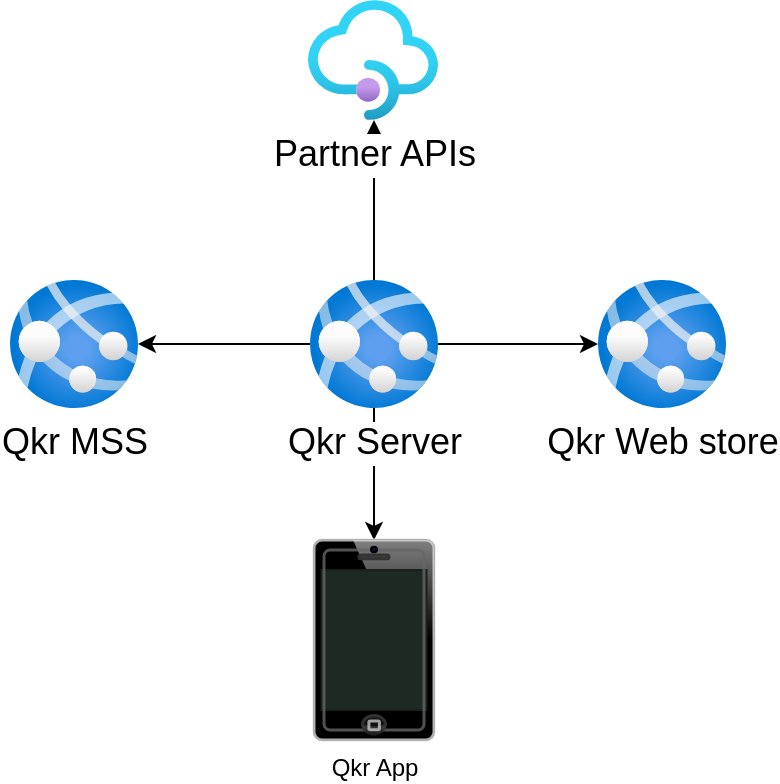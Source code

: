 <mxfile version="14.2.4" type="embed">
    <diagram id="RMJ4RdRLaqtbd9iv5jXD" name="Page-1">
        <mxGraphModel dx="806" dy="560" grid="1" gridSize="10" guides="1" tooltips="1" connect="1" arrows="1" fold="1" page="1" pageScale="1" pageWidth="850" pageHeight="1100" math="0" shadow="0">
            <root>
                <mxCell id="0"/>
                <mxCell id="1" parent="0"/>
                <mxCell id="4" value="" style="edgeStyle=orthogonalEdgeStyle;rounded=1;orthogonalLoop=1;jettySize=auto;html=1;jumpStyle=none;" edge="1" parent="1" source="2" target="3">
                    <mxGeometry relative="1" as="geometry"/>
                </mxCell>
                <mxCell id="6" value="" style="edgeStyle=orthogonalEdgeStyle;rounded=0;orthogonalLoop=1;jettySize=auto;html=1;" edge="1" parent="1" source="2" target="5">
                    <mxGeometry relative="1" as="geometry"/>
                </mxCell>
                <mxCell id="9" value="" style="edgeStyle=orthogonalEdgeStyle;rounded=1;jumpStyle=none;orthogonalLoop=1;jettySize=auto;html=1;" edge="1" parent="1" source="2">
                    <mxGeometry relative="1" as="geometry">
                        <mxPoint x="312" y="260" as="targetPoint"/>
                    </mxGeometry>
                </mxCell>
                <mxCell id="15" value="" style="edgeStyle=orthogonalEdgeStyle;rounded=1;jumpStyle=none;orthogonalLoop=1;jettySize=auto;html=1;" edge="1" parent="1" source="2" target="13">
                    <mxGeometry relative="1" as="geometry"/>
                </mxCell>
                <mxCell id="2" value="&lt;font style=&quot;font-size: 18px&quot;&gt;Qkr Server&lt;/font&gt;" style="aspect=fixed;html=1;points=[];align=center;image;fontSize=12;image=img/lib/azure2/app_services/App_Services.svg;" vertex="1" parent="1">
                    <mxGeometry x="280" y="340" width="64" height="64" as="geometry"/>
                </mxCell>
                <mxCell id="3" value="&lt;font style=&quot;font-size: 18px&quot;&gt;Qkr MSS&lt;/font&gt;" style="aspect=fixed;html=1;points=[];align=center;image;fontSize=12;image=img/lib/azure2/app_services/App_Services.svg;" vertex="1" parent="1">
                    <mxGeometry x="130" y="340" width="64" height="64" as="geometry"/>
                </mxCell>
                <mxCell id="5" value="&lt;font style=&quot;font-size: 18px&quot;&gt;Qkr Web store&lt;/font&gt;" style="aspect=fixed;html=1;points=[];align=center;image;fontSize=12;image=img/lib/azure2/app_services/App_Services.svg;" vertex="1" parent="1">
                    <mxGeometry x="424" y="340" width="64" height="64" as="geometry"/>
                </mxCell>
                <mxCell id="11" value="&lt;font style=&quot;font-size: 18px&quot;&gt;Partner APIs&lt;/font&gt;" style="aspect=fixed;html=1;points=[];align=center;image;fontSize=12;image=img/lib/azure2/app_services/API_Management_Services.svg;" vertex="1" parent="1">
                    <mxGeometry x="279" y="200" width="65" height="60" as="geometry"/>
                </mxCell>
                <mxCell id="13" value="Qkr App" style="verticalLabelPosition=bottom;verticalAlign=top;html=1;shadow=0;dashed=0;strokeWidth=1;shape=mxgraph.ios.iPhone;bgStyle=bgGreen;fillColor=#aaaaaa;" vertex="1" parent="1">
                    <mxGeometry x="282" y="470" width="60" height="100" as="geometry"/>
                </mxCell>
            </root>
        </mxGraphModel>
    </diagram>
</mxfile>
